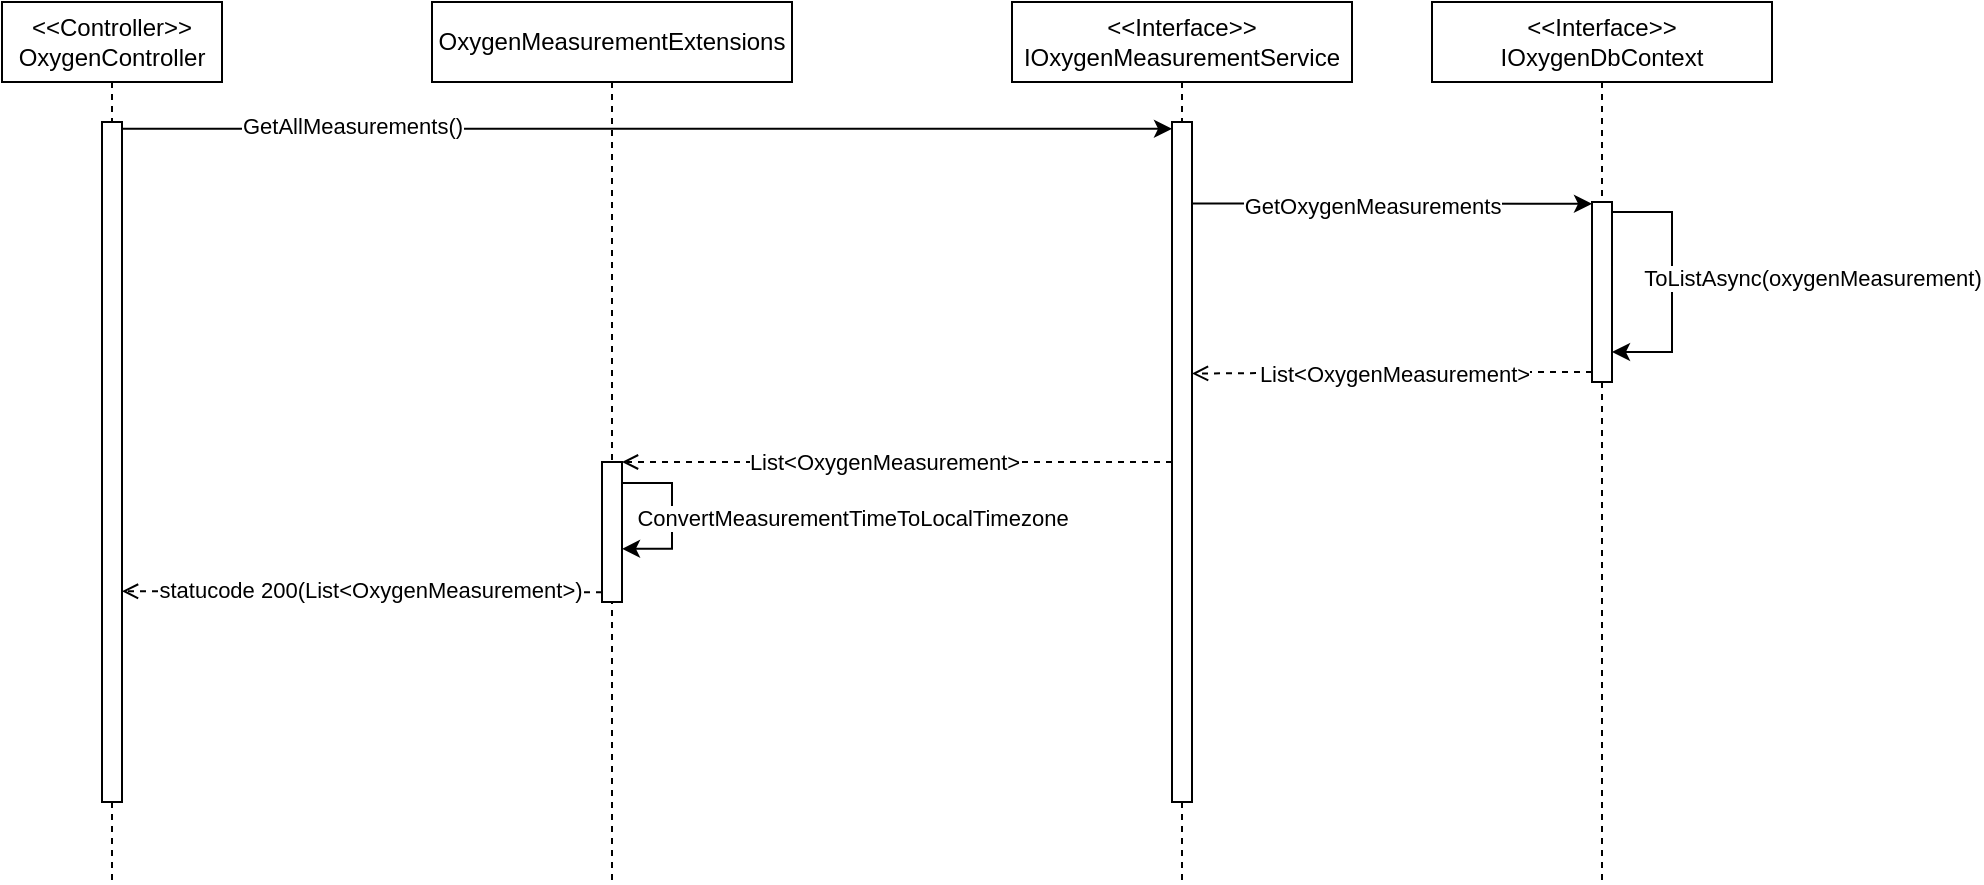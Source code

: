 <mxfile version="22.0.3" type="device">
  <diagram name="Page-1" id="2YBvvXClWsGukQMizWep">
    <mxGraphModel dx="1355" dy="820" grid="1" gridSize="10" guides="1" tooltips="1" connect="1" arrows="1" fold="1" page="1" pageScale="1" pageWidth="1100" pageHeight="850" math="0" shadow="0">
      <root>
        <mxCell id="0" />
        <mxCell id="1" parent="0" />
        <mxCell id="2YKTz6H5Mc7EcmJh1waj-1" value="&amp;lt;&amp;lt;Controller&amp;gt;&amp;gt;&lt;br&gt;OxygenController" style="shape=umlLifeline;perimeter=lifelinePerimeter;whiteSpace=wrap;html=1;container=0;dropTarget=0;collapsible=0;recursiveResize=0;outlineConnect=0;portConstraint=eastwest;newEdgeStyle={&quot;edgeStyle&quot;:&quot;elbowEdgeStyle&quot;,&quot;elbow&quot;:&quot;vertical&quot;,&quot;curved&quot;:0,&quot;rounded&quot;:0};" vertex="1" parent="1">
          <mxGeometry x="65" y="200" width="110" height="440" as="geometry" />
        </mxCell>
        <mxCell id="2YKTz6H5Mc7EcmJh1waj-2" value="" style="html=1;perimeter=orthogonalPerimeter;outlineConnect=0;targetShapes=umlLifeline;portConstraint=eastwest;newEdgeStyle={&quot;curved&quot;:0,&quot;rounded&quot;:0};points=[[0,0,0,0,0],[0,0.14,0,0,0],[0,0.25,0,0,0],[0,0.29,0,0,0],[0,0.43,0,0,0],[0,0.5,0,0,0],[0,0.57,0,0,0],[0,0.71,0,0,0],[0,0.75,0,0,0],[0,0.86,0,0,0],[0,1,0,0,0],[0.25,0,0,0,0],[0.25,1,0,0,0],[0.5,0,0,0,0],[0.5,1,0,0,0],[0.75,0,0,0,0],[0.75,1,0,0,0],[1,0,0,0,0],[1,0.01,0,0,0],[1,0.02,0,0,0],[1,0.03,0,0,0],[1,0.04,0,0,0],[1,0.05,0,0,0],[1,0.06,0,0,0],[1,0.07,0,0,0],[1,0.08,0,0,0],[1,0.09,0,0,0],[1,0.1,0,0,0],[1,0.11,0,0,0],[1,0.12,0,0,0],[1,0.13,0,0,0],[1,0.14,0,0,0],[1,0.15,0,0,0],[1,0.16,0,0,0],[1,0.17,0,0,0],[1,0.18,0,0,0],[1,0.19,0,0,0],[1,0.2,0,0,0],[1,0.21,0,0,0],[1,0.22,0,0,0],[1,0.23,0,0,0],[1,0.24,0,0,0],[1,0.25,0,0,0],[1,0.26,0,0,0],[1,0.27,0,0,0],[1,0.28,0,0,0],[1,0.29,0,0,0],[1,0.3,0,0,0],[1,0.31,0,0,0],[1,0.32,0,0,0],[1,0.33,0,0,0],[1,0.34,0,0,0],[1,0.35,0,0,0],[1,0.36,0,0,0],[1,0.37,0,0,0],[1,0.38,0,0,0],[1,0.39,0,0,0],[1,0.4,0,0,0],[1,0.41,0,0,0],[1,0.42,0,0,0],[1,0.43,0,0,0],[1,0.44,0,0,0],[1,0.45,0,0,0],[1,0.46,0,0,0],[1,0.47,0,0,0],[1,0.48,0,0,0],[1,0.49,0,0,0],[1,0.5,0,0,0],[1,0.51,0,0,0],[1,0.52,0,0,0],[1,0.53,0,0,0],[1,0.54,0,0,0],[1,0.55,0,0,0],[1,0.56,0,0,0],[1,0.57,0,0,0],[1,0.58,0,0,0],[1,0.59,0,0,0],[1,0.6,0,0,0],[1,0.61,0,0,0],[1,0.62,0,0,0],[1,0.63,0,0,0],[1,0.64,0,0,0],[1,0.65,0,0,0],[1,0.66,0,0,0],[1,0.67,0,0,0],[1,0.68,0,0,0],[1,0.69,0,0,0],[1,0.7,0,0,0],[1,0.71,0,0,0],[1,0.72,0,0,0],[1,0.73,0,0,0],[1,0.74,0,0,0],[1,0.75,0,0,0],[1,0.76,0,0,0],[1,0.77,0,0,0],[1,0.78,0,0,0],[1,0.79,0,0,0],[1,0.8,0,0,0],[1,0.81,0,0,0],[1,0.82,0,0,0],[1,0.83,0,0,0],[1,0.84,0,0,0],[1,0.85,0,0,0],[1,0.86,0,0,0],[1,0.87,0,0,0],[1,0.88,0,0,0],[1,0.89,0,0,0],[1,0.9,0,0,0],[1,0.91,0,0,0],[1,0.92,0,0,0],[1,0.93,0,0,0],[1,0.94,0,0,0],[1,0.95,0,0,0],[1,0.96,0,0,0],[1,0.97,0,0,0],[1,0.98,0,0,0],[1,0.99,0,0,0],[1,1,0,0,0]];" vertex="1" parent="2YKTz6H5Mc7EcmJh1waj-1">
          <mxGeometry x="50" y="60" width="10" height="340" as="geometry" />
        </mxCell>
        <mxCell id="2YKTz6H5Mc7EcmJh1waj-3" value="&amp;lt;&amp;lt;Interface&amp;gt;&amp;gt;&lt;br&gt;IOxygenMeasurementService" style="shape=umlLifeline;perimeter=lifelinePerimeter;whiteSpace=wrap;html=1;container=0;dropTarget=0;collapsible=0;recursiveResize=0;outlineConnect=0;portConstraint=eastwest;newEdgeStyle={&quot;edgeStyle&quot;:&quot;elbowEdgeStyle&quot;,&quot;elbow&quot;:&quot;vertical&quot;,&quot;curved&quot;:0,&quot;rounded&quot;:0};" vertex="1" parent="1">
          <mxGeometry x="570" y="200" width="170" height="440" as="geometry" />
        </mxCell>
        <mxCell id="2YKTz6H5Mc7EcmJh1waj-4" value="" style="html=1;perimeter=orthogonalPerimeter;outlineConnect=0;targetShapes=umlLifeline;portConstraint=eastwest;newEdgeStyle={&quot;curved&quot;:0,&quot;rounded&quot;:0};points=[[0,0,0,0,0],[0,0.01,0,0,0],[0,0.02,0,0,0],[0,0.03,0,0,0],[0,0.04,0,0,0],[0,0.05,0,0,0],[0,0.06,0,0,0],[0,0.07,0,0,0],[0,0.08,0,0,0],[0,0.09,0,0,0],[0,0.1,0,0,0],[0,0.11,0,0,0],[0,0.12,0,0,0],[0,0.13,0,0,0],[0,0.14,0,0,0],[0,0.15,0,0,0],[0,0.16,0,0,0],[0,0.17,0,0,0],[0,0.18,0,0,0],[0,0.19,0,0,0],[0,0.2,0,0,0],[0,0.21,0,0,0],[0,0.22,0,0,0],[0,0.23,0,0,0],[0,0.24,0,0,0],[0,0.25,0,0,0],[0,0.26,0,0,0],[0,0.27,0,0,0],[0,0.28,0,0,0],[0,0.29,0,0,0],[0,0.3,0,0,0],[0,0.31,0,0,0],[0,0.32,0,0,0],[0,0.33,0,0,0],[0,0.34,0,0,0],[0,0.35,0,0,0],[0,0.36,0,0,0],[0,0.37,0,0,0],[0,0.38,0,0,0],[0,0.39,0,0,0],[0,0.4,0,0,0],[0,0.41,0,0,0],[0,0.42,0,0,0],[0,0.43,0,0,0],[0,0.44,0,0,0],[0,0.45,0,0,0],[0,0.46,0,0,0],[0,0.47,0,0,0],[0,0.48,0,0,0],[0,0.49,0,0,0],[0,0.5,0,0,0],[0,0.51,0,0,0],[0,0.52,0,0,0],[0,0.53,0,0,0],[0,0.54,0,0,0],[0,0.55,0,0,0],[0,0.56,0,0,0],[0,0.57,0,0,0],[0,0.58,0,0,0],[0,0.59,0,0,0],[0,0.6,0,0,0],[0,0.61,0,0,0],[0,0.62,0,0,0],[0,0.63,0,0,0],[0,0.64,0,0,0],[0,0.65,0,0,0],[0,0.66,0,0,0],[0,0.67,0,0,0],[0,0.68,0,0,0],[0,0.69,0,0,0],[0,0.7,0,0,0],[0,0.71,0,0,0],[0,0.72,0,0,0],[0,0.73,0,0,0],[0,0.74,0,0,0],[0,0.75,0,0,0],[0,0.76,0,0,0],[0,0.77,0,0,0],[0,0.78,0,0,0],[0,0.79,0,0,0],[0,0.8,0,0,0],[0,0.81,0,0,0],[0,0.82,0,0,0],[0,0.83,0,0,0],[0,0.84,0,0,0],[0,0.85,0,0,0],[0,0.86,0,0,0],[0,0.87,0,0,0],[0,0.88,0,0,0],[0,0.89,0,0,0],[0,0.9,0,0,0],[0,0.91,0,0,0],[0,0.92,0,0,0],[0,0.93,0,0,0],[0,0.94,0,0,0],[0,0.95,0,0,0],[0,0.96,0,0,0],[0,0.97,0,0,0],[0,0.98,0,0,0],[0,0.99,0,0,0],[0,1,0,0,0],[0.25,0,0,0,0],[0.25,1,0,0,0],[0.5,0,0,0,0],[0.5,1,0,0,0],[0.75,0,0,0,0],[0.75,1,0,0,0],[1,0,0,0,0],[1,0.01,0,0,0],[1,0.02,0,0,0],[1,0.03,0,0,0],[1,0.04,0,0,0],[1,0.05,0,0,0],[1,0.06,0,0,0],[1,0.07,0,0,0],[1,0.08,0,0,0],[1,0.09,0,0,0],[1,0.1,0,0,0],[1,0.11,0,0,0],[1,0.12,0,0,0],[1,0.13,0,0,0],[1,0.14,0,0,0],[1,0.15,0,0,0],[1,0.16,0,0,0],[1,0.17,0,0,0],[1,0.18,0,0,0],[1,0.19,0,0,0],[1,0.2,0,0,0],[1,0.21,0,0,0],[1,0.22,0,0,0],[1,0.23,0,0,0],[1,0.24,0,0,0],[1,0.25,0,0,0],[1,0.26,0,0,0],[1,0.27,0,0,0],[1,0.28,0,0,0],[1,0.29,0,0,0],[1,0.3,0,0,0],[1,0.31,0,0,0],[1,0.32,0,0,0],[1,0.33,0,0,0],[1,0.34,0,0,0],[1,0.35,0,0,0],[1,0.36,0,0,0],[1,0.37,0,0,0],[1,0.38,0,0,0],[1,0.39,0,0,0],[1,0.4,0,0,0],[1,0.41,0,0,0],[1,0.42,0,0,0],[1,0.43,0,0,0],[1,0.44,0,0,0],[1,0.45,0,0,0],[1,0.46,0,0,0],[1,0.47,0,0,0],[1,0.48,0,0,0],[1,0.49,0,0,0],[1,0.5,0,0,0],[1,0.51,0,0,0],[1,0.52,0,0,0],[1,0.53,0,0,0],[1,0.54,0,0,0],[1,0.55,0,0,0],[1,0.56,0,0,0],[1,0.57,0,0,0],[1,0.58,0,0,0],[1,0.59,0,0,0],[1,0.6,0,0,0],[1,0.61,0,0,0],[1,0.62,0,0,0],[1,0.63,0,0,0],[1,0.64,0,0,0],[1,0.65,0,0,0],[1,0.66,0,0,0],[1,0.67,0,0,0],[1,0.68,0,0,0],[1,0.69,0,0,0],[1,0.7,0,0,0],[1,0.71,0,0,0],[1,0.72,0,0,0],[1,0.73,0,0,0],[1,0.74,0,0,0],[1,0.75,0,0,0],[1,0.76,0,0,0],[1,0.77,0,0,0],[1,0.78,0,0,0],[1,0.79,0,0,0],[1,0.8,0,0,0],[1,0.81,0,0,0],[1,0.82,0,0,0],[1,0.83,0,0,0],[1,0.84,0,0,0],[1,0.85,0,0,0],[1,0.86,0,0,0],[1,0.87,0,0,0],[1,0.88,0,0,0],[1,0.89,0,0,0],[1,0.9,0,0,0],[1,0.91,0,0,0],[1,0.92,0,0,0],[1,0.93,0,0,0],[1,0.94,0,0,0],[1,0.95,0,0,0],[1,0.96,0,0,0],[1,0.97,0,0,0],[1,0.98,0,0,0],[1,0.99,0,0,0],[1,1,0,0,0]];" vertex="1" parent="2YKTz6H5Mc7EcmJh1waj-3">
          <mxGeometry x="80" y="60" width="10" height="340" as="geometry" />
        </mxCell>
        <mxCell id="2YKTz6H5Mc7EcmJh1waj-5" value="&amp;lt;&amp;lt;Interface&amp;gt;&amp;gt;&lt;br&gt;IOxygenDbContext" style="shape=umlLifeline;perimeter=lifelinePerimeter;whiteSpace=wrap;html=1;container=0;dropTarget=0;collapsible=0;recursiveResize=0;outlineConnect=0;portConstraint=eastwest;newEdgeStyle={&quot;edgeStyle&quot;:&quot;elbowEdgeStyle&quot;,&quot;elbow&quot;:&quot;vertical&quot;,&quot;curved&quot;:0,&quot;rounded&quot;:0};" vertex="1" parent="1">
          <mxGeometry x="780" y="200" width="170" height="440" as="geometry" />
        </mxCell>
        <mxCell id="2YKTz6H5Mc7EcmJh1waj-6" value="" style="html=1;points=[[0,0,0,0,5],[0,0.01,0,0,0],[0,0.02,0,0,0],[0,0.03,0,0,0],[0,0.04,0,0,0],[0,0.05,0,0,0],[0,0.06,0,0,0],[0,0.07,0,0,0],[0,0.08,0,0,0],[0,0.09,0,0,0],[0,0.1,0,0,0],[0,0.11,0,0,0],[0,0.12,0,0,0],[0,0.13,0,0,0],[0,0.14,0,0,0],[0,0.15,0,0,0],[0,0.16,0,0,0],[0,0.17,0,0,0],[0,0.18,0,0,0],[0,0.19,0,0,0],[0,0.2,0,0,0],[0,0.21,0,0,0],[0,0.22,0,0,0],[0,0.23,0,0,0],[0,0.24,0,0,0],[0,0.25,0,0,0],[0,0.26,0,0,0],[0,0.27,0,0,0],[0,0.28,0,0,0],[0,0.29,0,0,0],[0,0.3,0,0,0],[0,0.31,0,0,0],[0,0.32,0,0,0],[0,0.33,0,0,0],[0,0.34,0,0,0],[0,0.35,0,0,0],[0,0.36,0,0,0],[0,0.37,0,0,0],[0,0.38,0,0,0],[0,0.39,0,0,0],[0,0.4,0,0,0],[0,0.41,0,0,0],[0,0.42,0,0,0],[0,0.43,0,0,0],[0,0.44,0,0,0],[0,0.45,0,0,0],[0,0.46,0,0,0],[0,0.47,0,0,0],[0,0.48,0,0,0],[0,0.49,0,0,0],[0,0.5,0,0,0],[0,0.51,0,0,0],[0,0.52,0,0,0],[0,0.53,0,0,0],[0,0.54,0,0,0],[0,0.55,0,0,0],[0,0.56,0,0,0],[0,0.57,0,0,0],[0,0.58,0,0,0],[0,0.59,0,0,0],[0,0.6,0,0,0],[0,0.61,0,0,0],[0,0.62,0,0,0],[0,0.63,0,0,0],[0,0.64,0,0,0],[0,0.65,0,0,0],[0,0.66,0,0,0],[0,0.67,0,0,0],[0,0.68,0,0,0],[0,0.69,0,0,0],[0,0.7,0,0,0],[0,0.71,0,0,0],[0,0.72,0,0,0],[0,0.73,0,0,0],[0,0.74,0,0,0],[0,0.75,0,0,0],[0,0.76,0,0,0],[0,0.77,0,0,0],[0,0.78,0,0,0],[0,0.79,0,0,0],[0,0.8,0,0,0],[0,0.81,0,0,0],[0,0.82,0,0,0],[0,0.83,0,0,0],[0,0.84,0,0,0],[0,0.85,0,0,0],[0,0.86,0,0,0],[0,0.87,0,0,0],[0,0.88,0,0,0],[0,0.89,0,0,0],[0,0.9,0,0,0],[0,0.91,0,0,0],[0,0.92,0,0,0],[0,0.93,0,0,0],[0,0.94,0,0,0],[0,0.95,0,0,0],[0,0.96,0,0,0],[0,0.97,0,0,0],[0,0.98,0,0,0],[0,0.99,0,0,0],[0,1,0,0,-5],[1,0,0,0,5],[1,0.01,0,0,0],[1,0.02,0,0,0],[1,0.03,0,0,0],[1,0.04,0,0,0],[1,0.05,0,0,0],[1,0.06,0,0,0],[1,0.07,0,0,0],[1,0.08,0,0,0],[1,0.09,0,0,0],[1,0.1,0,0,0],[1,0.11,0,0,0],[1,0.12,0,0,0],[1,0.13,0,0,0],[1,0.14,0,0,0],[1,0.15,0,0,0],[1,0.16,0,0,0],[1,0.17,0,0,0],[1,0.18,0,0,0],[1,0.19,0,0,0],[1,0.2,0,0,0],[1,0.21,0,0,0],[1,0.22,0,0,0],[1,0.23,0,0,0],[1,0.24,0,0,0],[1,0.25,0,0,0],[1,0.26,0,0,0],[1,0.27,0,0,0],[1,0.28,0,0,0],[1,0.29,0,0,0],[1,0.3,0,0,0],[1,0.31,0,0,0],[1,0.32,0,0,0],[1,0.33,0,0,0],[1,0.34,0,0,0],[1,0.35,0,0,0],[1,0.36,0,0,0],[1,0.37,0,0,0],[1,0.38,0,0,0],[1,0.39,0,0,0],[1,0.4,0,0,0],[1,0.41,0,0,0],[1,0.42,0,0,0],[1,0.43,0,0,0],[1,0.44,0,0,0],[1,0.45,0,0,0],[1,0.46,0,0,0],[1,0.47,0,0,0],[1,0.48,0,0,0],[1,0.49,0,0,0],[1,0.5,0,0,0],[1,0.51,0,0,0],[1,0.52,0,0,0],[1,0.53,0,0,0],[1,0.54,0,0,0],[1,0.55,0,0,0],[1,0.56,0,0,0],[1,0.57,0,0,0],[1,0.58,0,0,0],[1,0.59,0,0,0],[1,0.6,0,0,0],[1,0.61,0,0,0],[1,0.62,0,0,0],[1,0.63,0,0,0],[1,0.64,0,0,0],[1,0.65,0,0,0],[1,0.66,0,0,0],[1,0.67,0,0,0],[1,0.68,0,0,0],[1,0.69,0,0,0],[1,0.7,0,0,0],[1,0.71,0,0,0],[1,0.72,0,0,0],[1,0.73,0,0,0],[1,0.74,0,0,0],[1,0.75,0,0,0],[1,0.76,0,0,0],[1,0.77,0,0,0],[1,0.78,0,0,0],[1,0.79,0,0,0],[1,0.8,0,0,0],[1,0.81,0,0,0],[1,0.82,0,0,0],[1,0.83,0,0,0],[1,0.84,0,0,0],[1,0.85,0,0,0],[1,0.86,0,0,0],[1,0.87,0,0,0],[1,0.88,0,0,0],[1,0.89,0,0,0],[1,0.9,0,0,0],[1,0.91,0,0,0],[1,0.92,0,0,0],[1,0.93,0,0,0],[1,0.94,0,0,0],[1,0.95,0,0,0],[1,0.96,0,0,0],[1,0.97,0,0,0],[1,0.98,0,0,0],[1,0.99,0,0,0],[1,1,0,0,-5]];perimeter=orthogonalPerimeter;outlineConnect=0;targetShapes=umlLifeline;portConstraint=eastwest;newEdgeStyle={&quot;curved&quot;:0,&quot;rounded&quot;:0};" vertex="1" parent="2YKTz6H5Mc7EcmJh1waj-5">
          <mxGeometry x="80" y="100" width="10" height="90" as="geometry" />
        </mxCell>
        <mxCell id="2YKTz6H5Mc7EcmJh1waj-7" style="edgeStyle=orthogonalEdgeStyle;rounded=0;orthogonalLoop=1;jettySize=auto;html=1;curved=0;exitX=1;exitY=0;exitDx=0;exitDy=5;exitPerimeter=0;" edge="1" parent="2YKTz6H5Mc7EcmJh1waj-5" source="2YKTz6H5Mc7EcmJh1waj-6" target="2YKTz6H5Mc7EcmJh1waj-6">
          <mxGeometry relative="1" as="geometry">
            <Array as="points">
              <mxPoint x="120" y="105" />
              <mxPoint x="120" y="175" />
            </Array>
          </mxGeometry>
        </mxCell>
        <mxCell id="2YKTz6H5Mc7EcmJh1waj-38" value="ToListAsync(oxygenMeasurement)" style="edgeLabel;html=1;align=center;verticalAlign=middle;resizable=0;points=[];" vertex="1" connectable="0" parent="2YKTz6H5Mc7EcmJh1waj-7">
          <mxGeometry x="-0.031" y="-3" relative="1" as="geometry">
            <mxPoint x="73" as="offset" />
          </mxGeometry>
        </mxCell>
        <mxCell id="2YKTz6H5Mc7EcmJh1waj-11" style="edgeStyle=orthogonalEdgeStyle;rounded=0;orthogonalLoop=1;jettySize=auto;html=1;curved=0;exitX=1;exitY=0.12;exitDx=0;exitDy=0;exitPerimeter=0;entryX=0;entryY=0.01;entryDx=0;entryDy=0;entryPerimeter=0;" edge="1" parent="1" target="2YKTz6H5Mc7EcmJh1waj-6" source="2YKTz6H5Mc7EcmJh1waj-4">
          <mxGeometry relative="1" as="geometry">
            <mxPoint x="760" y="360" as="targetPoint" />
            <mxPoint x="660" y="305" as="sourcePoint" />
            <Array as="points">
              <mxPoint x="761" y="301" />
              <mxPoint x="860" y="301" />
            </Array>
          </mxGeometry>
        </mxCell>
        <mxCell id="2YKTz6H5Mc7EcmJh1waj-12" value="GetOxygenMeasurements" style="edgeLabel;html=1;align=center;verticalAlign=middle;resizable=0;points=[];" vertex="1" connectable="0" parent="2YKTz6H5Mc7EcmJh1waj-11">
          <mxGeometry x="-0.104" y="-1" relative="1" as="geometry">
            <mxPoint as="offset" />
          </mxGeometry>
        </mxCell>
        <mxCell id="2YKTz6H5Mc7EcmJh1waj-13" style="edgeStyle=orthogonalEdgeStyle;rounded=0;orthogonalLoop=1;jettySize=auto;html=1;curved=0;entryX=1;entryY=0.37;entryDx=0;entryDy=0;entryPerimeter=0;exitX=0;exitY=1;exitDx=0;exitDy=-5;exitPerimeter=0;endArrow=open;endFill=0;dashed=1;" edge="1" parent="1" source="2YKTz6H5Mc7EcmJh1waj-6" target="2YKTz6H5Mc7EcmJh1waj-4">
          <mxGeometry relative="1" as="geometry">
            <mxPoint x="660" y="375" as="targetPoint" />
          </mxGeometry>
        </mxCell>
        <mxCell id="2YKTz6H5Mc7EcmJh1waj-14" value="List&amp;lt;OxygenMeasurement&amp;gt;" style="edgeLabel;html=1;align=center;verticalAlign=middle;resizable=0;points=[];" vertex="1" connectable="0" parent="2YKTz6H5Mc7EcmJh1waj-13">
          <mxGeometry x="0.128" relative="1" as="geometry">
            <mxPoint x="13" as="offset" />
          </mxGeometry>
        </mxCell>
        <mxCell id="2YKTz6H5Mc7EcmJh1waj-21" value="OxygenMeasurementExtensions" style="shape=umlLifeline;perimeter=lifelinePerimeter;whiteSpace=wrap;html=1;container=0;dropTarget=0;collapsible=0;recursiveResize=0;outlineConnect=0;portConstraint=eastwest;newEdgeStyle={&quot;edgeStyle&quot;:&quot;elbowEdgeStyle&quot;,&quot;elbow&quot;:&quot;vertical&quot;,&quot;curved&quot;:0,&quot;rounded&quot;:0};" vertex="1" parent="1">
          <mxGeometry x="280" y="200" width="180" height="440" as="geometry" />
        </mxCell>
        <mxCell id="2YKTz6H5Mc7EcmJh1waj-25" value="" style="html=1;perimeter=orthogonalPerimeter;outlineConnect=0;targetShapes=umlLifeline;portConstraint=eastwest;newEdgeStyle={&quot;curved&quot;:0,&quot;rounded&quot;:0};points=[[0,0,0,0,0],[0,0.01,0,0,0],[0,0.02,0,0,0],[0,0.03,0,0,0],[0,0.04,0,0,0],[0,0.05,0,0,0],[0,0.06,0,0,0],[0,0.07,0,0,0],[0,0.08,0,0,0],[0,0.09,0,0,0],[0,0.1,0,0,0],[0,0.11,0,0,0],[0,0.12,0,0,0],[0,0.13,0,0,0],[0,0.14,0,0,0],[0,0.15,0,0,0],[0,0.16,0,0,0],[0,0.17,0,0,0],[0,0.18,0,0,0],[0,0.19,0,0,0],[0,0.2,0,0,0],[0,0.21,0,0,0],[0,0.22,0,0,0],[0,0.23,0,0,0],[0,0.24,0,0,0],[0,0.25,0,0,0],[0,0.26,0,0,0],[0,0.27,0,0,0],[0,0.28,0,0,0],[0,0.29,0,0,0],[0,0.3,0,0,0],[0,0.31,0,0,0],[0,0.32,0,0,0],[0,0.33,0,0,0],[0,0.34,0,0,0],[0,0.35,0,0,0],[0,0.36,0,0,0],[0,0.37,0,0,0],[0,0.38,0,0,0],[0,0.39,0,0,0],[0,0.4,0,0,0],[0,0.41,0,0,0],[0,0.42,0,0,0],[0,0.43,0,0,0],[0,0.44,0,0,0],[0,0.45,0,0,0],[0,0.46,0,0,0],[0,0.47,0,0,0],[0,0.48,0,0,0],[0,0.49,0,0,0],[0,0.5,0,0,0],[0,0.51,0,0,0],[0,0.52,0,0,0],[0,0.53,0,0,0],[0,0.54,0,0,0],[0,0.55,0,0,0],[0,0.56,0,0,0],[0,0.57,0,0,0],[0,0.58,0,0,0],[0,0.59,0,0,0],[0,0.6,0,0,0],[0,0.61,0,0,0],[0,0.62,0,0,0],[0,0.63,0,0,0],[0,0.64,0,0,0],[0,0.65,0,0,0],[0,0.66,0,0,0],[0,0.67,0,0,0],[0,0.68,0,0,0],[0,0.69,0,0,0],[0,0.7,0,0,0],[0,0.71,0,0,0],[0,0.72,0,0,0],[0,0.73,0,0,0],[0,0.74,0,0,0],[0,0.75,0,0,0],[0,0.76,0,0,0],[0,0.77,0,0,0],[0,0.78,0,0,0],[0,0.79,0,0,0],[0,0.8,0,0,0],[0,0.81,0,0,0],[0,0.82,0,0,0],[0,0.83,0,0,0],[0,0.84,0,0,0],[0,0.85,0,0,0],[0,0.86,0,0,0],[0,0.87,0,0,0],[0,0.88,0,0,0],[0,0.89,0,0,0],[0,0.9,0,0,0],[0,0.91,0,0,0],[0,0.92,0,0,0],[0,0.93,0,0,0],[0,0.94,0,0,0],[0,0.95,0,0,0],[0,0.96,0,0,0],[0,0.97,0,0,0],[0,0.98,0,0,0],[0,0.99,0,0,0],[0,1,0,0,0],[0.25,0,0,0,0],[0.25,1,0,0,0],[0.5,0,0,0,0],[0.5,1,0,0,0],[0.75,0,0,0,0],[0.75,1,0,0,0],[1,0,0,0,0],[1,0.08,0,0,0],[1,0.15,0,0,0],[1,0.23,0,0,0],[1,0.25,0,0,0],[1,0.31,0,0,0],[1,0.38,0,0,0],[1,0.46,0,0,0],[1,0.5,0,0,0],[1,0.54,0,0,0],[1,0.62,0,0,0],[1,0.69,0,0,0],[1,0.75,0,0,0],[1,0.77,0,0,0],[1,0.85,0,0,0],[1,0.92,0,0,0],[1,1,0,0,0]];" vertex="1" parent="2YKTz6H5Mc7EcmJh1waj-21">
          <mxGeometry x="85" y="230" width="10" height="70" as="geometry" />
        </mxCell>
        <mxCell id="2YKTz6H5Mc7EcmJh1waj-34" style="rounded=0;orthogonalLoop=1;jettySize=auto;html=1;exitX=1;exitY=0.15;exitDx=0;exitDy=0;exitPerimeter=0;entryX=1;entryY=0.62;entryDx=0;entryDy=0;entryPerimeter=0;edgeStyle=orthogonalEdgeStyle;" edge="1" parent="2YKTz6H5Mc7EcmJh1waj-21" source="2YKTz6H5Mc7EcmJh1waj-25" target="2YKTz6H5Mc7EcmJh1waj-25">
          <mxGeometry relative="1" as="geometry">
            <Array as="points">
              <mxPoint x="120" y="240" />
              <mxPoint x="120" y="273" />
            </Array>
          </mxGeometry>
        </mxCell>
        <mxCell id="2YKTz6H5Mc7EcmJh1waj-35" value="ConvertMeasurementTimeToLocalTimezone" style="edgeLabel;html=1;align=center;verticalAlign=middle;resizable=0;points=[];" vertex="1" connectable="0" parent="2YKTz6H5Mc7EcmJh1waj-34">
          <mxGeometry x="-0.035" relative="1" as="geometry">
            <mxPoint x="90" y="2" as="offset" />
          </mxGeometry>
        </mxCell>
        <mxCell id="2YKTz6H5Mc7EcmJh1waj-24" style="edgeStyle=orthogonalEdgeStyle;rounded=0;orthogonalLoop=1;jettySize=auto;html=1;curved=0;exitX=0;exitY=0.5;exitDx=0;exitDy=0;exitPerimeter=0;entryX=1;entryY=0;entryDx=0;entryDy=0;entryPerimeter=0;dashed=1;endArrow=open;endFill=0;" edge="1" parent="1" source="2YKTz6H5Mc7EcmJh1waj-4" target="2YKTz6H5Mc7EcmJh1waj-25">
          <mxGeometry relative="1" as="geometry">
            <Array as="points">
              <mxPoint x="520" y="430" />
              <mxPoint x="520" y="430" />
            </Array>
          </mxGeometry>
        </mxCell>
        <mxCell id="2YKTz6H5Mc7EcmJh1waj-32" value="List&amp;lt;OxygenMeasurement&amp;gt;" style="edgeLabel;html=1;align=center;verticalAlign=middle;resizable=0;points=[];" vertex="1" connectable="0" parent="2YKTz6H5Mc7EcmJh1waj-24">
          <mxGeometry x="0.113" y="-1" relative="1" as="geometry">
            <mxPoint x="9" y="1" as="offset" />
          </mxGeometry>
        </mxCell>
        <mxCell id="2YKTz6H5Mc7EcmJh1waj-29" style="edgeStyle=orthogonalEdgeStyle;rounded=0;orthogonalLoop=1;jettySize=auto;html=1;curved=0;entryX=1;entryY=0.69;entryDx=0;entryDy=0;entryPerimeter=0;endArrow=open;endFill=0;dashed=1;exitX=0;exitY=0.93;exitDx=0;exitDy=0;exitPerimeter=0;" edge="1" parent="1" source="2YKTz6H5Mc7EcmJh1waj-25" target="2YKTz6H5Mc7EcmJh1waj-2">
          <mxGeometry relative="1" as="geometry">
            <mxPoint x="360" y="480" as="sourcePoint" />
          </mxGeometry>
        </mxCell>
        <mxCell id="2YKTz6H5Mc7EcmJh1waj-30" value="statucode 200(List&amp;lt;OxygenMeasurement&amp;gt;)" style="edgeLabel;html=1;align=center;verticalAlign=middle;resizable=0;points=[];" vertex="1" connectable="0" parent="2YKTz6H5Mc7EcmJh1waj-29">
          <mxGeometry x="0.125" y="-2" relative="1" as="geometry">
            <mxPoint x="19" y="1" as="offset" />
          </mxGeometry>
        </mxCell>
        <mxCell id="2YKTz6H5Mc7EcmJh1waj-9" style="edgeStyle=orthogonalEdgeStyle;rounded=0;orthogonalLoop=1;jettySize=auto;html=1;curved=0;exitX=1;exitY=0.01;exitDx=0;exitDy=0;exitPerimeter=0;entryX=0;entryY=0.01;entryDx=0;entryDy=0;entryPerimeter=0;" edge="1" parent="1" source="2YKTz6H5Mc7EcmJh1waj-2" target="2YKTz6H5Mc7EcmJh1waj-4">
          <mxGeometry relative="1" as="geometry">
            <mxPoint x="570" y="265" as="targetPoint" />
          </mxGeometry>
        </mxCell>
        <mxCell id="2YKTz6H5Mc7EcmJh1waj-10" value="GetAllMeasurements()" style="edgeLabel;html=1;align=center;verticalAlign=middle;resizable=0;points=[];" vertex="1" connectable="0" parent="2YKTz6H5Mc7EcmJh1waj-9">
          <mxGeometry x="-0.033" y="2" relative="1" as="geometry">
            <mxPoint x="-139" as="offset" />
          </mxGeometry>
        </mxCell>
      </root>
    </mxGraphModel>
  </diagram>
</mxfile>
